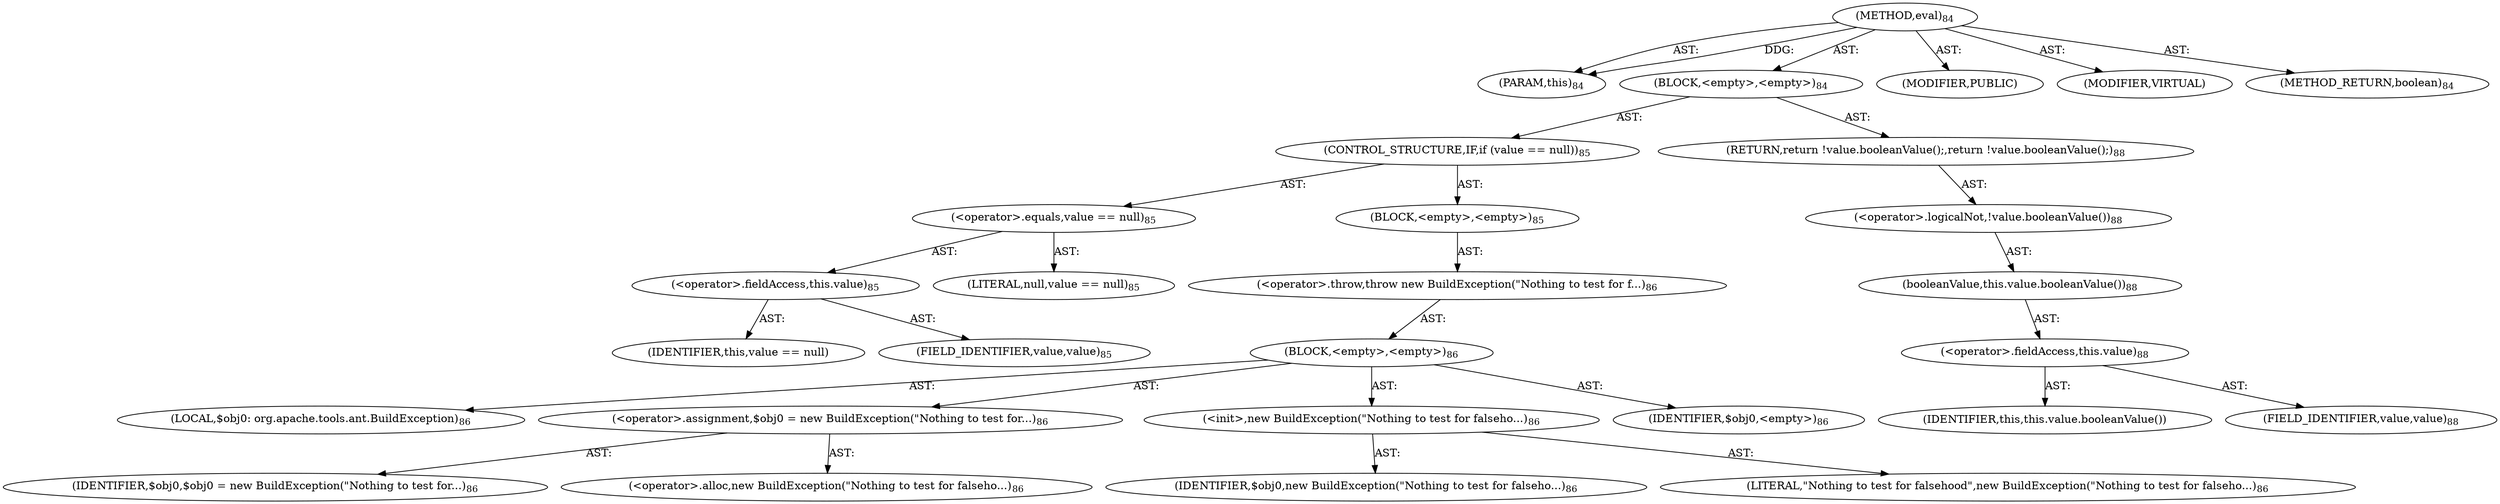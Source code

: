 digraph "eval" {  
"111669149697" [label = <(METHOD,eval)<SUB>84</SUB>> ]
"115964116994" [label = <(PARAM,this)<SUB>84</SUB>> ]
"25769803777" [label = <(BLOCK,&lt;empty&gt;,&lt;empty&gt;)<SUB>84</SUB>> ]
"47244640256" [label = <(CONTROL_STRUCTURE,IF,if (value == null))<SUB>85</SUB>> ]
"30064771077" [label = <(&lt;operator&gt;.equals,value == null)<SUB>85</SUB>> ]
"30064771078" [label = <(&lt;operator&gt;.fieldAccess,this.value)<SUB>85</SUB>> ]
"68719476740" [label = <(IDENTIFIER,this,value == null)> ]
"55834574851" [label = <(FIELD_IDENTIFIER,value,value)<SUB>85</SUB>> ]
"90194313216" [label = <(LITERAL,null,value == null)<SUB>85</SUB>> ]
"25769803778" [label = <(BLOCK,&lt;empty&gt;,&lt;empty&gt;)<SUB>85</SUB>> ]
"30064771079" [label = <(&lt;operator&gt;.throw,throw new BuildException(&quot;Nothing to test for f...)<SUB>86</SUB>> ]
"25769803779" [label = <(BLOCK,&lt;empty&gt;,&lt;empty&gt;)<SUB>86</SUB>> ]
"94489280512" [label = <(LOCAL,$obj0: org.apache.tools.ant.BuildException)<SUB>86</SUB>> ]
"30064771080" [label = <(&lt;operator&gt;.assignment,$obj0 = new BuildException(&quot;Nothing to test for...)<SUB>86</SUB>> ]
"68719476741" [label = <(IDENTIFIER,$obj0,$obj0 = new BuildException(&quot;Nothing to test for...)<SUB>86</SUB>> ]
"30064771081" [label = <(&lt;operator&gt;.alloc,new BuildException(&quot;Nothing to test for falseho...)<SUB>86</SUB>> ]
"30064771082" [label = <(&lt;init&gt;,new BuildException(&quot;Nothing to test for falseho...)<SUB>86</SUB>> ]
"68719476742" [label = <(IDENTIFIER,$obj0,new BuildException(&quot;Nothing to test for falseho...)<SUB>86</SUB>> ]
"90194313217" [label = <(LITERAL,&quot;Nothing to test for falsehood&quot;,new BuildException(&quot;Nothing to test for falseho...)<SUB>86</SUB>> ]
"68719476743" [label = <(IDENTIFIER,$obj0,&lt;empty&gt;)<SUB>86</SUB>> ]
"146028888064" [label = <(RETURN,return !value.booleanValue();,return !value.booleanValue();)<SUB>88</SUB>> ]
"30064771083" [label = <(&lt;operator&gt;.logicalNot,!value.booleanValue())<SUB>88</SUB>> ]
"30064771084" [label = <(booleanValue,this.value.booleanValue())<SUB>88</SUB>> ]
"30064771085" [label = <(&lt;operator&gt;.fieldAccess,this.value)<SUB>88</SUB>> ]
"68719476744" [label = <(IDENTIFIER,this,this.value.booleanValue())> ]
"55834574852" [label = <(FIELD_IDENTIFIER,value,value)<SUB>88</SUB>> ]
"133143986179" [label = <(MODIFIER,PUBLIC)> ]
"133143986180" [label = <(MODIFIER,VIRTUAL)> ]
"128849018881" [label = <(METHOD_RETURN,boolean)<SUB>84</SUB>> ]
  "111669149697" -> "115964116994"  [ label = "AST: "] 
  "111669149697" -> "25769803777"  [ label = "AST: "] 
  "111669149697" -> "133143986179"  [ label = "AST: "] 
  "111669149697" -> "133143986180"  [ label = "AST: "] 
  "111669149697" -> "128849018881"  [ label = "AST: "] 
  "25769803777" -> "47244640256"  [ label = "AST: "] 
  "25769803777" -> "146028888064"  [ label = "AST: "] 
  "47244640256" -> "30064771077"  [ label = "AST: "] 
  "47244640256" -> "25769803778"  [ label = "AST: "] 
  "30064771077" -> "30064771078"  [ label = "AST: "] 
  "30064771077" -> "90194313216"  [ label = "AST: "] 
  "30064771078" -> "68719476740"  [ label = "AST: "] 
  "30064771078" -> "55834574851"  [ label = "AST: "] 
  "25769803778" -> "30064771079"  [ label = "AST: "] 
  "30064771079" -> "25769803779"  [ label = "AST: "] 
  "25769803779" -> "94489280512"  [ label = "AST: "] 
  "25769803779" -> "30064771080"  [ label = "AST: "] 
  "25769803779" -> "30064771082"  [ label = "AST: "] 
  "25769803779" -> "68719476743"  [ label = "AST: "] 
  "30064771080" -> "68719476741"  [ label = "AST: "] 
  "30064771080" -> "30064771081"  [ label = "AST: "] 
  "30064771082" -> "68719476742"  [ label = "AST: "] 
  "30064771082" -> "90194313217"  [ label = "AST: "] 
  "146028888064" -> "30064771083"  [ label = "AST: "] 
  "30064771083" -> "30064771084"  [ label = "AST: "] 
  "30064771084" -> "30064771085"  [ label = "AST: "] 
  "30064771085" -> "68719476744"  [ label = "AST: "] 
  "30064771085" -> "55834574852"  [ label = "AST: "] 
  "111669149697" -> "115964116994"  [ label = "DDG: "] 
}
